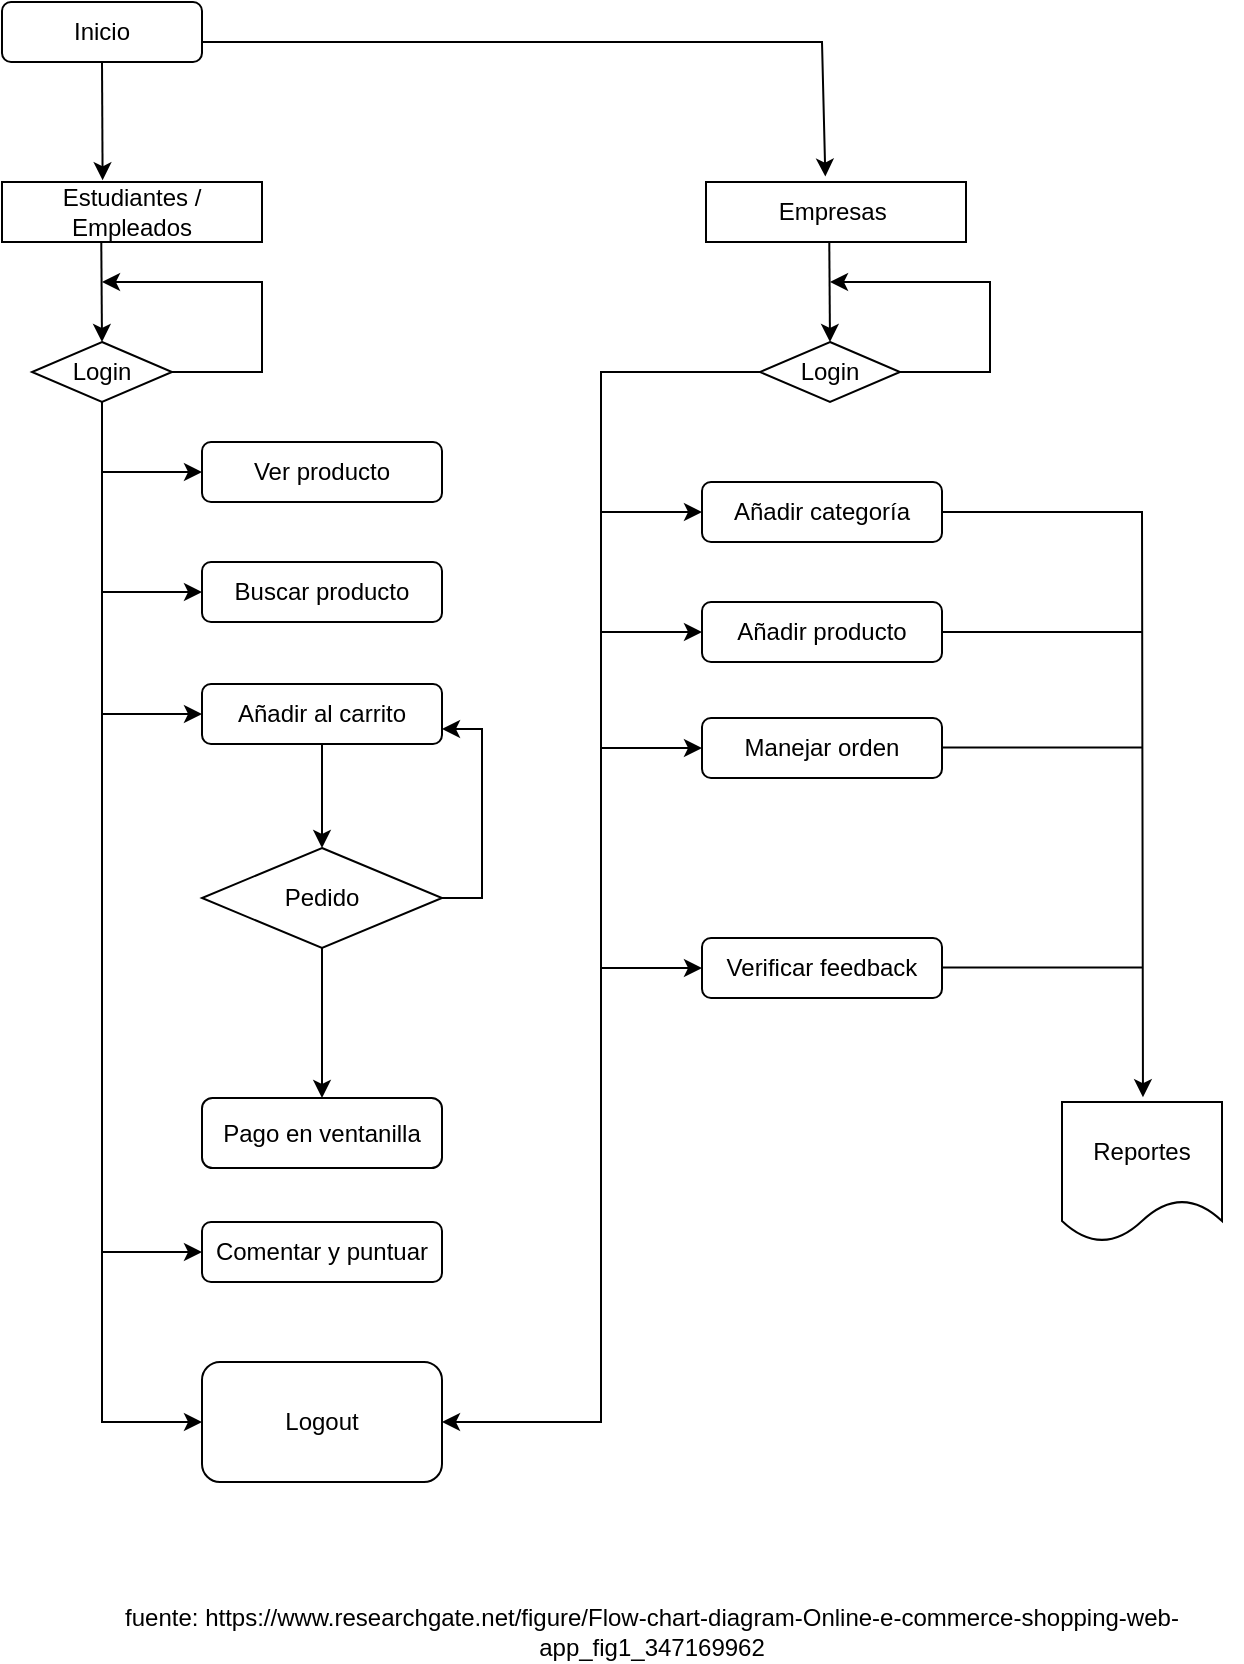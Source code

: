 <mxfile version="24.7.17">
  <diagram name="Página-1" id="h3-XqdYV9PBH-u6u0g4_">
    <mxGraphModel dx="1195" dy="648" grid="1" gridSize="10" guides="1" tooltips="1" connect="1" arrows="1" fold="1" page="1" pageScale="1" pageWidth="827" pageHeight="1169" math="0" shadow="0">
      <root>
        <mxCell id="0" />
        <mxCell id="1" parent="0" />
        <mxCell id="J2sAbj2nR6ulc6irKPb2-1" value="Inicio" style="rounded=1;whiteSpace=wrap;html=1;" parent="1" vertex="1">
          <mxGeometry x="30" y="20" width="100" height="30" as="geometry" />
        </mxCell>
        <mxCell id="J2sAbj2nR6ulc6irKPb2-2" value="Estudiantes / Empleados" style="rounded=0;whiteSpace=wrap;html=1;" parent="1" vertex="1">
          <mxGeometry x="30" y="110" width="130" height="30" as="geometry" />
        </mxCell>
        <mxCell id="J2sAbj2nR6ulc6irKPb2-3" value="Empresas&amp;nbsp;" style="rounded=0;whiteSpace=wrap;html=1;" parent="1" vertex="1">
          <mxGeometry x="382" y="110" width="130" height="30" as="geometry" />
        </mxCell>
        <mxCell id="J2sAbj2nR6ulc6irKPb2-5" value="" style="endArrow=classic;html=1;rounded=0;exitX=0.5;exitY=1;exitDx=0;exitDy=0;entryX=0.387;entryY=-0.029;entryDx=0;entryDy=0;entryPerimeter=0;" parent="1" source="J2sAbj2nR6ulc6irKPb2-1" target="J2sAbj2nR6ulc6irKPb2-2" edge="1">
          <mxGeometry width="50" height="50" relative="1" as="geometry">
            <mxPoint x="55" y="100" as="sourcePoint" />
            <mxPoint x="105" y="50" as="targetPoint" />
            <Array as="points" />
          </mxGeometry>
        </mxCell>
        <mxCell id="J2sAbj2nR6ulc6irKPb2-6" value="" style="endArrow=classic;html=1;rounded=0;entryX=0.459;entryY=-0.09;entryDx=0;entryDy=0;entryPerimeter=0;" parent="1" target="J2sAbj2nR6ulc6irKPb2-3" edge="1">
          <mxGeometry width="50" height="50" relative="1" as="geometry">
            <mxPoint x="130" y="40" as="sourcePoint" />
            <mxPoint x="180" y="-10" as="targetPoint" />
            <Array as="points">
              <mxPoint x="440" y="40" />
            </Array>
          </mxGeometry>
        </mxCell>
        <mxCell id="J2sAbj2nR6ulc6irKPb2-25" value="" style="edgeStyle=orthogonalEdgeStyle;rounded=0;orthogonalLoop=1;jettySize=auto;html=1;exitX=0.5;exitY=1;exitDx=0;exitDy=0;entryX=0;entryY=0.5;entryDx=0;entryDy=0;" parent="1" source="J2sAbj2nR6ulc6irKPb2-8" target="J2sAbj2nR6ulc6irKPb2-24" edge="1">
          <mxGeometry relative="1" as="geometry">
            <mxPoint x="20.0" y="230" as="sourcePoint" />
            <mxPoint x="95.053" y="955" as="targetPoint" />
            <Array as="points">
              <mxPoint x="80" y="730" />
            </Array>
          </mxGeometry>
        </mxCell>
        <mxCell id="J2sAbj2nR6ulc6irKPb2-40" style="edgeStyle=orthogonalEdgeStyle;rounded=0;orthogonalLoop=1;jettySize=auto;html=1;" parent="1" source="J2sAbj2nR6ulc6irKPb2-8" edge="1">
          <mxGeometry relative="1" as="geometry">
            <mxPoint x="80" y="160" as="targetPoint" />
            <Array as="points">
              <mxPoint x="160" y="205" />
              <mxPoint x="160" y="160" />
            </Array>
          </mxGeometry>
        </mxCell>
        <mxCell id="J2sAbj2nR6ulc6irKPb2-8" value="Login" style="rhombus;whiteSpace=wrap;html=1;" parent="1" vertex="1">
          <mxGeometry x="45" y="190" width="70" height="30" as="geometry" />
        </mxCell>
        <mxCell id="J2sAbj2nR6ulc6irKPb2-10" value="" style="endArrow=classic;html=1;rounded=0;exitX=0.5;exitY=1;exitDx=0;exitDy=0;entryX=0.5;entryY=0;entryDx=0;entryDy=0;" parent="1" target="J2sAbj2nR6ulc6irKPb2-8" edge="1">
          <mxGeometry width="50" height="50" relative="1" as="geometry">
            <mxPoint x="79.64" y="140" as="sourcePoint" />
            <mxPoint x="70" y="250" as="targetPoint" />
            <Array as="points" />
          </mxGeometry>
        </mxCell>
        <mxCell id="J2sAbj2nR6ulc6irKPb2-17" value="Buscar producto" style="rounded=1;whiteSpace=wrap;html=1;" parent="1" vertex="1">
          <mxGeometry x="130" y="300" width="120" height="30" as="geometry" />
        </mxCell>
        <mxCell id="J2sAbj2nR6ulc6irKPb2-24" value="Logout" style="rounded=1;whiteSpace=wrap;html=1;" parent="1" vertex="1">
          <mxGeometry x="130" y="700" width="120" height="60" as="geometry" />
        </mxCell>
        <mxCell id="J2sAbj2nR6ulc6irKPb2-26" value="" style="endArrow=classic;html=1;rounded=0;entryX=0;entryY=0.5;entryDx=0;entryDy=0;" parent="1" target="J2sAbj2nR6ulc6irKPb2-17" edge="1">
          <mxGeometry width="50" height="50" relative="1" as="geometry">
            <mxPoint x="80" y="315" as="sourcePoint" />
            <mxPoint x="130" y="315" as="targetPoint" />
          </mxGeometry>
        </mxCell>
        <mxCell id="J2sAbj2nR6ulc6irKPb2-27" value="Ver producto" style="rounded=1;whiteSpace=wrap;html=1;" parent="1" vertex="1">
          <mxGeometry x="130" y="240" width="120" height="30" as="geometry" />
        </mxCell>
        <mxCell id="J2sAbj2nR6ulc6irKPb2-28" value="" style="endArrow=classic;html=1;rounded=0;entryX=0;entryY=0.5;entryDx=0;entryDy=0;" parent="1" target="J2sAbj2nR6ulc6irKPb2-27" edge="1">
          <mxGeometry width="50" height="50" relative="1" as="geometry">
            <mxPoint x="80" y="255" as="sourcePoint" />
            <mxPoint x="130" y="255" as="targetPoint" />
          </mxGeometry>
        </mxCell>
        <mxCell id="J2sAbj2nR6ulc6irKPb2-36" style="edgeStyle=orthogonalEdgeStyle;rounded=0;orthogonalLoop=1;jettySize=auto;html=1;entryX=0.5;entryY=0;entryDx=0;entryDy=0;" parent="1" source="J2sAbj2nR6ulc6irKPb2-33" target="J2sAbj2nR6ulc6irKPb2-35" edge="1">
          <mxGeometry relative="1" as="geometry">
            <mxPoint x="190" y="413.0" as="targetPoint" />
          </mxGeometry>
        </mxCell>
        <mxCell id="J2sAbj2nR6ulc6irKPb2-33" value="Añadir al carrito" style="rounded=1;whiteSpace=wrap;html=1;" parent="1" vertex="1">
          <mxGeometry x="130" y="361" width="120" height="30" as="geometry" />
        </mxCell>
        <mxCell id="J2sAbj2nR6ulc6irKPb2-34" value="" style="endArrow=classic;html=1;rounded=0;entryX=0;entryY=0.5;entryDx=0;entryDy=0;" parent="1" target="J2sAbj2nR6ulc6irKPb2-33" edge="1">
          <mxGeometry width="50" height="50" relative="1" as="geometry">
            <mxPoint x="80" y="376" as="sourcePoint" />
            <mxPoint x="130" y="376" as="targetPoint" />
          </mxGeometry>
        </mxCell>
        <mxCell id="J2sAbj2nR6ulc6irKPb2-37" style="edgeStyle=orthogonalEdgeStyle;rounded=0;orthogonalLoop=1;jettySize=auto;html=1;entryX=1;entryY=0.75;entryDx=0;entryDy=0;exitX=1;exitY=0.5;exitDx=0;exitDy=0;" parent="1" source="J2sAbj2nR6ulc6irKPb2-35" target="J2sAbj2nR6ulc6irKPb2-33" edge="1">
          <mxGeometry relative="1" as="geometry">
            <mxPoint x="260" y="463" as="sourcePoint" />
          </mxGeometry>
        </mxCell>
        <mxCell id="J2sAbj2nR6ulc6irKPb2-39" value="" style="edgeStyle=orthogonalEdgeStyle;rounded=0;orthogonalLoop=1;jettySize=auto;html=1;" parent="1" source="J2sAbj2nR6ulc6irKPb2-35" target="J2sAbj2nR6ulc6irKPb2-38" edge="1">
          <mxGeometry relative="1" as="geometry" />
        </mxCell>
        <mxCell id="J2sAbj2nR6ulc6irKPb2-35" value="Pedido" style="rhombus;whiteSpace=wrap;html=1;" parent="1" vertex="1">
          <mxGeometry x="130" y="443" width="120" height="50" as="geometry" />
        </mxCell>
        <mxCell id="J2sAbj2nR6ulc6irKPb2-38" value="Pago en ventanilla" style="rounded=1;whiteSpace=wrap;html=1;" parent="1" vertex="1">
          <mxGeometry x="130" y="568" width="120" height="35" as="geometry" />
        </mxCell>
        <mxCell id="J2sAbj2nR6ulc6irKPb2-41" style="edgeStyle=orthogonalEdgeStyle;rounded=0;orthogonalLoop=1;jettySize=auto;html=1;" parent="1" source="J2sAbj2nR6ulc6irKPb2-42" edge="1">
          <mxGeometry relative="1" as="geometry">
            <mxPoint x="444" y="160" as="targetPoint" />
            <Array as="points">
              <mxPoint x="524" y="205" />
              <mxPoint x="524" y="160" />
            </Array>
          </mxGeometry>
        </mxCell>
        <mxCell id="J2sAbj2nR6ulc6irKPb2-44" style="edgeStyle=orthogonalEdgeStyle;rounded=0;orthogonalLoop=1;jettySize=auto;html=1;entryX=1;entryY=0.5;entryDx=0;entryDy=0;" parent="1" source="J2sAbj2nR6ulc6irKPb2-42" target="J2sAbj2nR6ulc6irKPb2-24" edge="1">
          <mxGeometry relative="1" as="geometry" />
        </mxCell>
        <mxCell id="J2sAbj2nR6ulc6irKPb2-42" value="Login" style="rhombus;whiteSpace=wrap;html=1;" parent="1" vertex="1">
          <mxGeometry x="409" y="190" width="70" height="30" as="geometry" />
        </mxCell>
        <mxCell id="J2sAbj2nR6ulc6irKPb2-43" value="" style="endArrow=classic;html=1;rounded=0;exitX=0.5;exitY=1;exitDx=0;exitDy=0;entryX=0.5;entryY=0;entryDx=0;entryDy=0;" parent="1" target="J2sAbj2nR6ulc6irKPb2-42" edge="1">
          <mxGeometry width="50" height="50" relative="1" as="geometry">
            <mxPoint x="443.64" y="140" as="sourcePoint" />
            <mxPoint x="434" y="250" as="targetPoint" />
            <Array as="points" />
          </mxGeometry>
        </mxCell>
        <mxCell id="J2sAbj2nR6ulc6irKPb2-45" value="Añadir categoría" style="rounded=1;whiteSpace=wrap;html=1;" parent="1" vertex="1">
          <mxGeometry x="380" y="260" width="120" height="30" as="geometry" />
        </mxCell>
        <mxCell id="J2sAbj2nR6ulc6irKPb2-46" value="" style="endArrow=classic;html=1;rounded=0;entryX=0;entryY=0.5;entryDx=0;entryDy=0;" parent="1" target="J2sAbj2nR6ulc6irKPb2-45" edge="1">
          <mxGeometry width="50" height="50" relative="1" as="geometry">
            <mxPoint x="330" y="275" as="sourcePoint" />
            <mxPoint x="380" y="275" as="targetPoint" />
          </mxGeometry>
        </mxCell>
        <mxCell id="J2sAbj2nR6ulc6irKPb2-47" value="Añadir producto" style="rounded=1;whiteSpace=wrap;html=1;" parent="1" vertex="1">
          <mxGeometry x="380" y="320" width="120" height="30" as="geometry" />
        </mxCell>
        <mxCell id="J2sAbj2nR6ulc6irKPb2-48" value="" style="endArrow=classic;html=1;rounded=0;entryX=0;entryY=0.5;entryDx=0;entryDy=0;" parent="1" target="J2sAbj2nR6ulc6irKPb2-47" edge="1">
          <mxGeometry width="50" height="50" relative="1" as="geometry">
            <mxPoint x="330" y="335" as="sourcePoint" />
            <mxPoint x="380" y="335" as="targetPoint" />
          </mxGeometry>
        </mxCell>
        <mxCell id="J2sAbj2nR6ulc6irKPb2-49" value="Manejar orden" style="rounded=1;whiteSpace=wrap;html=1;" parent="1" vertex="1">
          <mxGeometry x="380" y="378" width="120" height="30" as="geometry" />
        </mxCell>
        <mxCell id="J2sAbj2nR6ulc6irKPb2-50" value="" style="endArrow=classic;html=1;rounded=0;entryX=0;entryY=0.5;entryDx=0;entryDy=0;" parent="1" target="J2sAbj2nR6ulc6irKPb2-49" edge="1">
          <mxGeometry width="50" height="50" relative="1" as="geometry">
            <mxPoint x="330" y="393" as="sourcePoint" />
            <mxPoint x="380" y="393" as="targetPoint" />
          </mxGeometry>
        </mxCell>
        <mxCell id="J2sAbj2nR6ulc6irKPb2-55" value="Verificar feedback" style="rounded=1;whiteSpace=wrap;html=1;" parent="1" vertex="1">
          <mxGeometry x="380" y="488" width="120" height="30" as="geometry" />
        </mxCell>
        <mxCell id="J2sAbj2nR6ulc6irKPb2-56" value="" style="endArrow=classic;html=1;rounded=0;entryX=0;entryY=0.5;entryDx=0;entryDy=0;" parent="1" target="J2sAbj2nR6ulc6irKPb2-55" edge="1">
          <mxGeometry width="50" height="50" relative="1" as="geometry">
            <mxPoint x="330" y="503" as="sourcePoint" />
            <mxPoint x="380" y="503" as="targetPoint" />
          </mxGeometry>
        </mxCell>
        <mxCell id="J2sAbj2nR6ulc6irKPb2-57" value="Reportes" style="shape=document;whiteSpace=wrap;html=1;boundedLbl=1;" parent="1" vertex="1">
          <mxGeometry x="560" y="570" width="80" height="70" as="geometry" />
        </mxCell>
        <mxCell id="J2sAbj2nR6ulc6irKPb2-58" value="" style="endArrow=classic;html=1;rounded=0;entryX=0.506;entryY=-0.034;entryDx=0;entryDy=0;entryPerimeter=0;exitX=1;exitY=0.5;exitDx=0;exitDy=0;" parent="1" source="J2sAbj2nR6ulc6irKPb2-45" target="J2sAbj2nR6ulc6irKPb2-57" edge="1">
          <mxGeometry width="50" height="50" relative="1" as="geometry">
            <mxPoint x="600" y="280" as="sourcePoint" />
            <mxPoint x="600" y="560" as="targetPoint" />
            <Array as="points">
              <mxPoint x="600" y="275" />
            </Array>
          </mxGeometry>
        </mxCell>
        <mxCell id="J2sAbj2nR6ulc6irKPb2-60" value="" style="endArrow=none;html=1;rounded=0;exitX=1;exitY=0.5;exitDx=0;exitDy=0;" parent="1" source="J2sAbj2nR6ulc6irKPb2-47" edge="1">
          <mxGeometry width="50" height="50" relative="1" as="geometry">
            <mxPoint x="550" y="378" as="sourcePoint" />
            <mxPoint x="600" y="335" as="targetPoint" />
          </mxGeometry>
        </mxCell>
        <mxCell id="J2sAbj2nR6ulc6irKPb2-62" value="" style="endArrow=none;html=1;rounded=0;exitX=1;exitY=0.5;exitDx=0;exitDy=0;" parent="1" edge="1">
          <mxGeometry width="50" height="50" relative="1" as="geometry">
            <mxPoint x="500" y="392.77" as="sourcePoint" />
            <mxPoint x="600" y="392.77" as="targetPoint" />
          </mxGeometry>
        </mxCell>
        <mxCell id="J2sAbj2nR6ulc6irKPb2-64" value="" style="endArrow=none;html=1;rounded=0;exitX=1;exitY=0.5;exitDx=0;exitDy=0;" parent="1" edge="1">
          <mxGeometry width="50" height="50" relative="1" as="geometry">
            <mxPoint x="500" y="502.77" as="sourcePoint" />
            <mxPoint x="600" y="502.77" as="targetPoint" />
          </mxGeometry>
        </mxCell>
        <mxCell id="J2sAbj2nR6ulc6irKPb2-65" value="fuente:&amp;nbsp;https://www.researchgate.net/figure/Flow-chart-diagram-Online-e-commerce-shopping-web-app_fig1_347169962" style="text;html=1;align=center;verticalAlign=middle;whiteSpace=wrap;rounded=0;" parent="1" vertex="1">
          <mxGeometry x="60" y="820" width="590" height="30" as="geometry" />
        </mxCell>
        <mxCell id="ha-smQpREiawvYsieVFP-3" value="Comentar y puntuar" style="rounded=1;whiteSpace=wrap;html=1;" vertex="1" parent="1">
          <mxGeometry x="130" y="630" width="120" height="30" as="geometry" />
        </mxCell>
        <mxCell id="ha-smQpREiawvYsieVFP-4" value="" style="endArrow=classic;html=1;rounded=0;entryX=0;entryY=0.5;entryDx=0;entryDy=0;" edge="1" parent="1" target="ha-smQpREiawvYsieVFP-3">
          <mxGeometry width="50" height="50" relative="1" as="geometry">
            <mxPoint x="80" y="645" as="sourcePoint" />
            <mxPoint x="130" y="645" as="targetPoint" />
          </mxGeometry>
        </mxCell>
      </root>
    </mxGraphModel>
  </diagram>
</mxfile>

